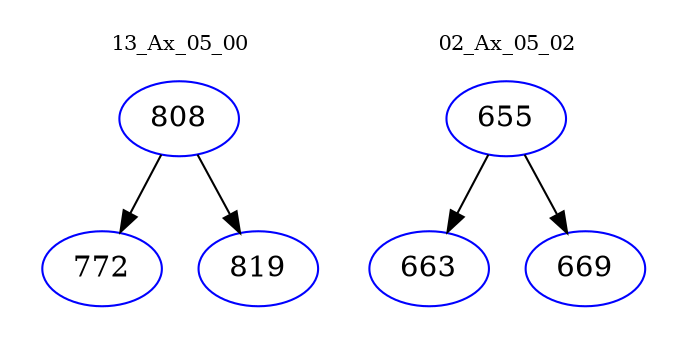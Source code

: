 digraph{
subgraph cluster_0 {
color = white
label = "13_Ax_05_00";
fontsize=10;
T0_808 [label="808", color="blue"]
T0_808 -> T0_772 [color="black"]
T0_772 [label="772", color="blue"]
T0_808 -> T0_819 [color="black"]
T0_819 [label="819", color="blue"]
}
subgraph cluster_1 {
color = white
label = "02_Ax_05_02";
fontsize=10;
T1_655 [label="655", color="blue"]
T1_655 -> T1_663 [color="black"]
T1_663 [label="663", color="blue"]
T1_655 -> T1_669 [color="black"]
T1_669 [label="669", color="blue"]
}
}
